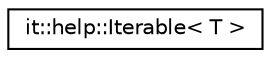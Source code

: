 digraph "Graphical Class Hierarchy"
{
  edge [fontname="Helvetica",fontsize="10",labelfontname="Helvetica",labelfontsize="10"];
  node [fontname="Helvetica",fontsize="10",shape=record];
  rankdir="LR";
  Node1 [label="it::help::Iterable\< T \>",height=0.2,width=0.4,color="black", fillcolor="white", style="filled",URL="$structit_1_1help_1_1Iterable.html"];
}
